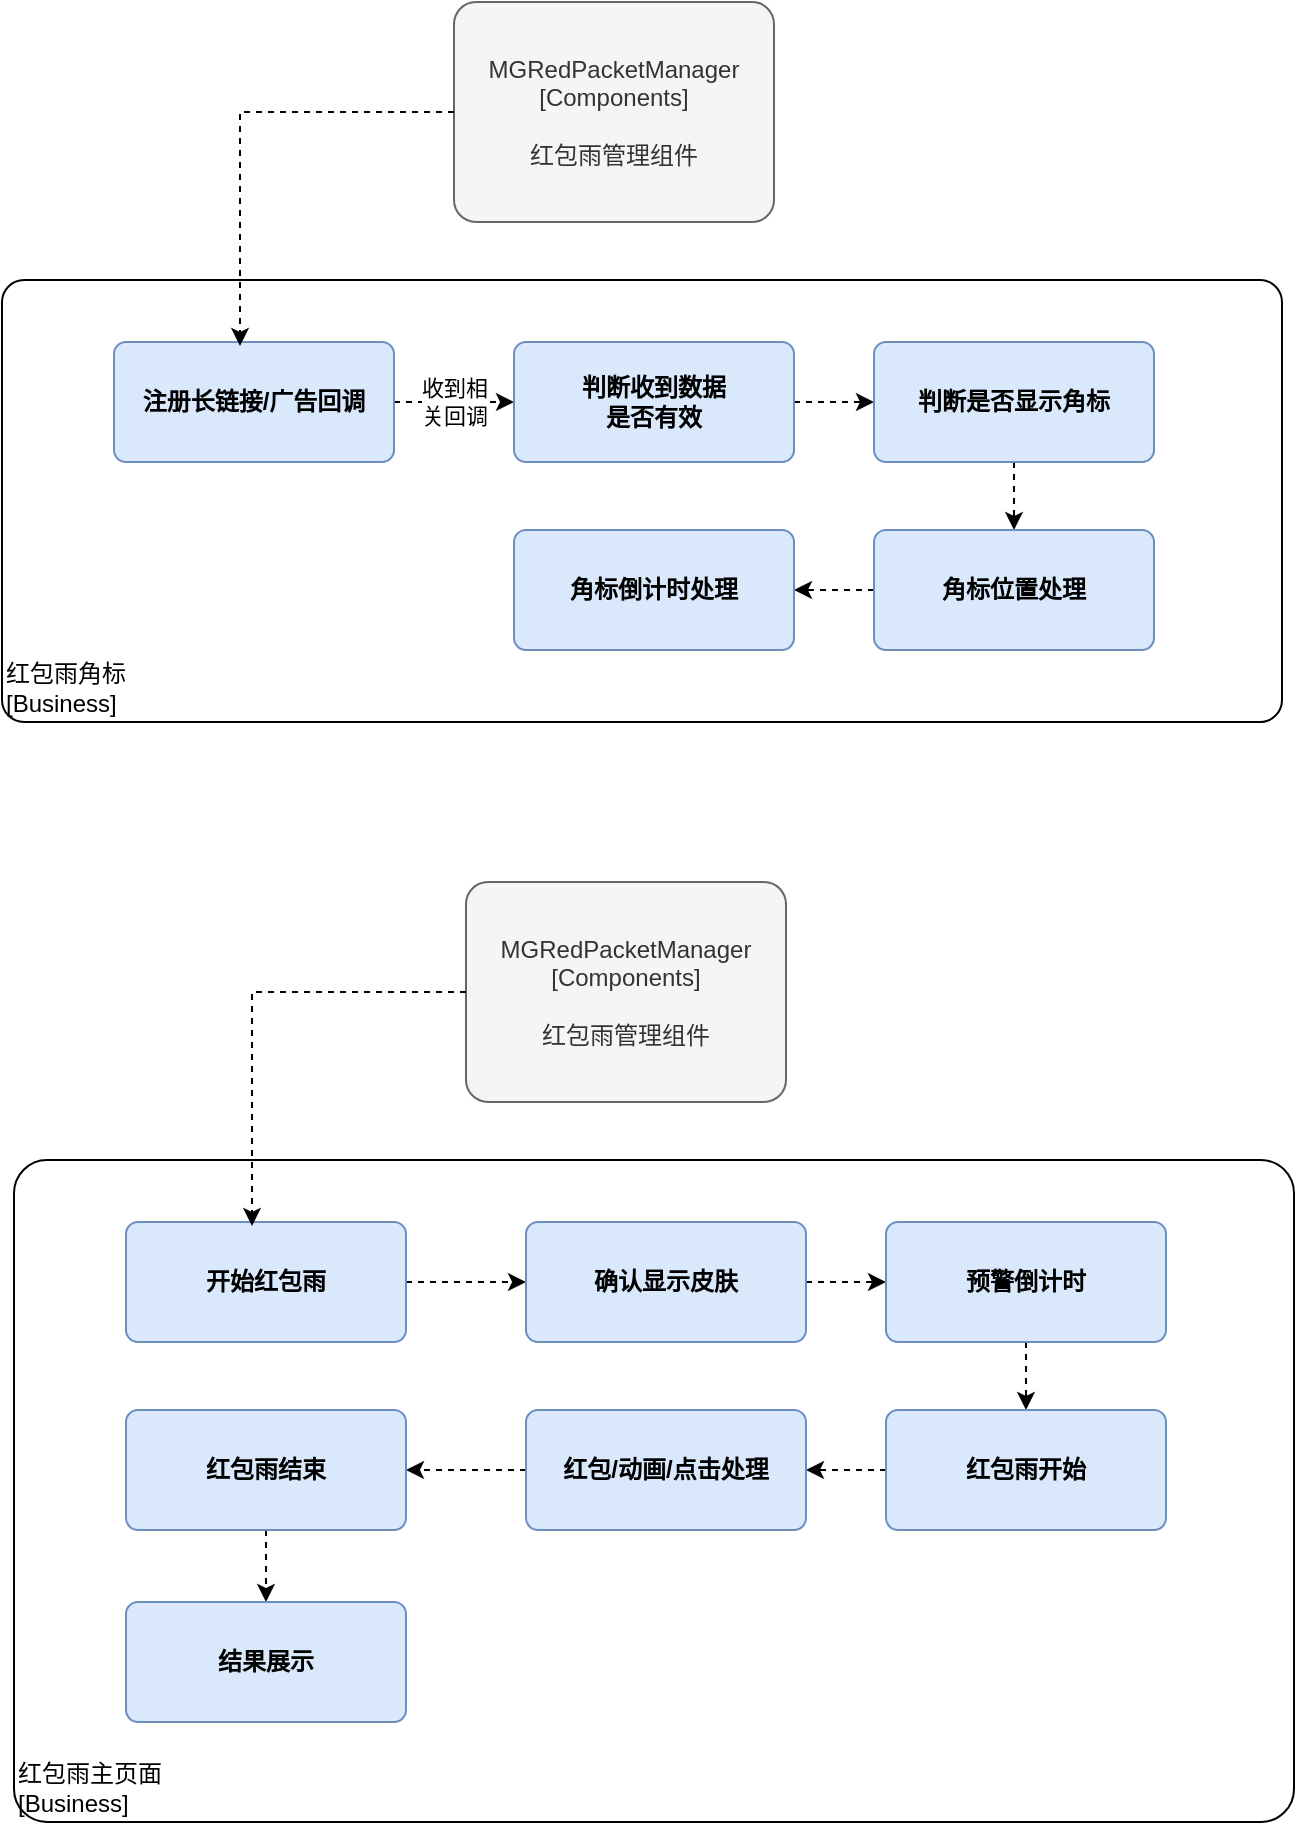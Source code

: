 <mxfile version="13.2.3" type="github">
  <diagram id="TZqHn7J16j0pEVmaMygz" name="Page-1">
    <mxGraphModel dx="1022" dy="-358" grid="1" gridSize="10" guides="1" tooltips="1" connect="1" arrows="1" fold="1" page="1" pageScale="1" pageWidth="827" pageHeight="1169" math="0" shadow="0">
      <root>
        <mxCell id="0" />
        <mxCell id="1" parent="0" />
        <mxCell id="nHZKjE-IO91c4YQ0--pk-1" value="MGRedPacketManager&lt;br&gt;&lt;div&gt;[Components&lt;span&gt;]&lt;/span&gt;&lt;/div&gt;&lt;br&gt;&lt;div&gt;红包雨管理组件&lt;/div&gt;" style="rounded=1;whiteSpace=wrap;html=1;labelBackgroundColor=none;fillColor=#f5f5f5;fontColor=#333333;align=center;arcSize=10;strokeColor=#666666;points=[[0.25,0,0],[0.5,0,0],[0.75,0,0],[1,0.25,0],[1,0.5,0],[1,0.75,0],[0.75,1,0],[0.5,1,0],[0.25,1,0],[0,0.75,0],[0,0.5,0],[0,0.25,0]];" vertex="1" parent="1">
          <mxGeometry x="317" y="1290" width="160" height="110.0" as="geometry" />
        </mxCell>
        <mxCell id="nHZKjE-IO91c4YQ0--pk-2" value="&lt;div style=&quot;text-align: left&quot;&gt;红包雨角标&lt;/div&gt;&lt;div style=&quot;text-align: left&quot;&gt;[Business]&lt;/div&gt;" style="rounded=1;whiteSpace=wrap;html=1;labelBackgroundColor=none;fillColor=#ffffff;fontColor=#000000;align=left;arcSize=5;strokeColor=#000000;verticalAlign=bottom;points=[[0.25,0,0],[0.5,0,0],[0.75,0,0],[1,0.25,0],[1,0.5,0],[1,0.75,0],[0.75,1,0],[0.5,1,0],[0.25,1,0],[0,0.75,0],[0,0.5,0],[0,0.25,0]];glass=0;" vertex="1" parent="1">
          <mxGeometry x="91" y="1429" width="640" height="221" as="geometry" />
        </mxCell>
        <mxCell id="nHZKjE-IO91c4YQ0--pk-3" value="收到相&lt;br&gt;关回调" style="edgeStyle=orthogonalEdgeStyle;rounded=0;orthogonalLoop=1;jettySize=auto;html=1;exitX=1;exitY=0.5;exitDx=0;exitDy=0;exitPerimeter=0;entryX=0;entryY=0.5;entryDx=0;entryDy=0;entryPerimeter=0;dashed=1;strokeColor=#000000;strokeWidth=1;" edge="1" parent="1" source="nHZKjE-IO91c4YQ0--pk-4" target="nHZKjE-IO91c4YQ0--pk-7">
          <mxGeometry relative="1" as="geometry" />
        </mxCell>
        <mxCell id="nHZKjE-IO91c4YQ0--pk-4" value="&lt;b&gt;注册长链接/广告回调&lt;br&gt;&lt;/b&gt;" style="rounded=1;whiteSpace=wrap;html=1;labelBackgroundColor=none;fillColor=#dae8fc;fontColor=#000000;align=center;arcSize=10;strokeColor=#6c8ebf;points=[[0.25,0,0],[0.5,0,0],[0.75,0,0],[1,0.25,0],[1,0.5,0],[1,0.75,0],[0.75,1,0],[0.5,1,0],[0.25,1,0],[0,0.75,0],[0,0.5,0],[0,0.25,0]];glass=0;" vertex="1" parent="1">
          <mxGeometry x="147" y="1460" width="140" height="60" as="geometry" />
        </mxCell>
        <mxCell id="nHZKjE-IO91c4YQ0--pk-5" value="&lt;div style=&quot;text-align: left&quot;&gt;&lt;div style=&quot;text-align: center&quot;&gt;&lt;br&gt;&lt;/div&gt;&lt;/div&gt;" style="edgeStyle=orthogonalEdgeStyle;rounded=0;html=1;jettySize=auto;orthogonalLoop=1;strokeColor=#000000;strokeWidth=1;fontColor=#000000;jumpStyle=none;dashed=1;exitX=0;exitY=0.5;exitDx=0;exitDy=0;exitPerimeter=0;entryX=0.45;entryY=0.033;entryDx=0;entryDy=0;entryPerimeter=0;" edge="1" parent="1" source="nHZKjE-IO91c4YQ0--pk-1" target="nHZKjE-IO91c4YQ0--pk-4">
          <mxGeometry width="200" relative="1" as="geometry">
            <mxPoint x="337" y="737.5" as="sourcePoint" />
            <mxPoint x="197" y="1065" as="targetPoint" />
          </mxGeometry>
        </mxCell>
        <mxCell id="nHZKjE-IO91c4YQ0--pk-6" style="edgeStyle=orthogonalEdgeStyle;rounded=0;orthogonalLoop=1;jettySize=auto;html=1;exitX=1;exitY=0.5;exitDx=0;exitDy=0;exitPerimeter=0;entryX=0;entryY=0.5;entryDx=0;entryDy=0;entryPerimeter=0;dashed=1;strokeColor=#000000;strokeWidth=1;" edge="1" parent="1" source="nHZKjE-IO91c4YQ0--pk-7" target="nHZKjE-IO91c4YQ0--pk-9">
          <mxGeometry relative="1" as="geometry" />
        </mxCell>
        <mxCell id="nHZKjE-IO91c4YQ0--pk-7" value="&lt;b&gt;判断收到数据&lt;br&gt;是否有效&lt;br&gt;&lt;/b&gt;" style="rounded=1;whiteSpace=wrap;html=1;labelBackgroundColor=none;fillColor=#dae8fc;fontColor=#000000;align=center;arcSize=10;strokeColor=#6c8ebf;points=[[0.25,0,0],[0.5,0,0],[0.75,0,0],[1,0.25,0],[1,0.5,0],[1,0.75,0],[0.75,1,0],[0.5,1,0],[0.25,1,0],[0,0.75,0],[0,0.5,0],[0,0.25,0]];glass=0;" vertex="1" parent="1">
          <mxGeometry x="347" y="1460" width="140" height="60" as="geometry" />
        </mxCell>
        <mxCell id="nHZKjE-IO91c4YQ0--pk-8" style="edgeStyle=orthogonalEdgeStyle;rounded=0;orthogonalLoop=1;jettySize=auto;html=1;exitX=0.5;exitY=1;exitDx=0;exitDy=0;exitPerimeter=0;entryX=0.5;entryY=0;entryDx=0;entryDy=0;entryPerimeter=0;dashed=1;strokeColor=#000000;strokeWidth=1;" edge="1" parent="1" source="nHZKjE-IO91c4YQ0--pk-9" target="nHZKjE-IO91c4YQ0--pk-11">
          <mxGeometry relative="1" as="geometry" />
        </mxCell>
        <mxCell id="nHZKjE-IO91c4YQ0--pk-9" value="&lt;b&gt;判断是否显示角标&lt;br&gt;&lt;/b&gt;" style="rounded=1;whiteSpace=wrap;html=1;labelBackgroundColor=none;fillColor=#dae8fc;fontColor=#000000;align=center;arcSize=10;strokeColor=#6c8ebf;points=[[0.25,0,0],[0.5,0,0],[0.75,0,0],[1,0.25,0],[1,0.5,0],[1,0.75,0],[0.75,1,0],[0.5,1,0],[0.25,1,0],[0,0.75,0],[0,0.5,0],[0,0.25,0]];glass=0;" vertex="1" parent="1">
          <mxGeometry x="527" y="1460" width="140" height="60" as="geometry" />
        </mxCell>
        <mxCell id="nHZKjE-IO91c4YQ0--pk-10" style="edgeStyle=orthogonalEdgeStyle;rounded=0;orthogonalLoop=1;jettySize=auto;html=1;exitX=0;exitY=0.5;exitDx=0;exitDy=0;exitPerimeter=0;dashed=1;strokeColor=#000000;strokeWidth=1;" edge="1" parent="1" source="nHZKjE-IO91c4YQ0--pk-11" target="nHZKjE-IO91c4YQ0--pk-12">
          <mxGeometry relative="1" as="geometry" />
        </mxCell>
        <mxCell id="nHZKjE-IO91c4YQ0--pk-11" value="&lt;b&gt;角标位置处理&lt;br&gt;&lt;/b&gt;" style="rounded=1;whiteSpace=wrap;html=1;labelBackgroundColor=none;fillColor=#dae8fc;fontColor=#000000;align=center;arcSize=10;strokeColor=#6c8ebf;points=[[0.25,0,0],[0.5,0,0],[0.75,0,0],[1,0.25,0],[1,0.5,0],[1,0.75,0],[0.75,1,0],[0.5,1,0],[0.25,1,0],[0,0.75,0],[0,0.5,0],[0,0.25,0]];glass=0;" vertex="1" parent="1">
          <mxGeometry x="527" y="1554" width="140" height="60" as="geometry" />
        </mxCell>
        <mxCell id="nHZKjE-IO91c4YQ0--pk-12" value="&lt;b&gt;角标倒计时处理&lt;br&gt;&lt;/b&gt;" style="rounded=1;whiteSpace=wrap;html=1;labelBackgroundColor=none;fillColor=#dae8fc;fontColor=#000000;align=center;arcSize=10;strokeColor=#6c8ebf;points=[[0.25,0,0],[0.5,0,0],[0.75,0,0],[1,0.25,0],[1,0.5,0],[1,0.75,0],[0.75,1,0],[0.5,1,0],[0.25,1,0],[0,0.75,0],[0,0.5,0],[0,0.25,0]];glass=0;" vertex="1" parent="1">
          <mxGeometry x="347" y="1554" width="140" height="60" as="geometry" />
        </mxCell>
        <mxCell id="nHZKjE-IO91c4YQ0--pk-13" value="MGRedPacketManager&lt;br&gt;&lt;div&gt;[Components&lt;span&gt;]&lt;/span&gt;&lt;/div&gt;&lt;br&gt;&lt;div&gt;红包雨管理组件&lt;/div&gt;" style="rounded=1;whiteSpace=wrap;html=1;labelBackgroundColor=none;fillColor=#f5f5f5;fontColor=#333333;align=center;arcSize=10;strokeColor=#666666;points=[[0.25,0,0],[0.5,0,0],[0.75,0,0],[1,0.25,0],[1,0.5,0],[1,0.75,0],[0.75,1,0],[0.5,1,0],[0.25,1,0],[0,0.75,0],[0,0.5,0],[0,0.25,0]];" vertex="1" parent="1">
          <mxGeometry x="323" y="1730" width="160" height="110.0" as="geometry" />
        </mxCell>
        <mxCell id="nHZKjE-IO91c4YQ0--pk-14" value="&lt;div style=&quot;text-align: left&quot;&gt;红包雨主页面&lt;/div&gt;&lt;div style=&quot;text-align: left&quot;&gt;[Business]&lt;/div&gt;" style="rounded=1;whiteSpace=wrap;html=1;labelBackgroundColor=none;fillColor=#ffffff;fontColor=#000000;align=left;arcSize=5;strokeColor=#000000;verticalAlign=bottom;points=[[0.25,0,0],[0.5,0,0],[0.75,0,0],[1,0.25,0],[1,0.5,0],[1,0.75,0],[0.75,1,0],[0.5,1,0],[0.25,1,0],[0,0.75,0],[0,0.5,0],[0,0.25,0]];glass=0;" vertex="1" parent="1">
          <mxGeometry x="97" y="1869" width="640" height="331" as="geometry" />
        </mxCell>
        <mxCell id="nHZKjE-IO91c4YQ0--pk-15" value="" style="edgeStyle=orthogonalEdgeStyle;rounded=0;orthogonalLoop=1;jettySize=auto;html=1;exitX=1;exitY=0.5;exitDx=0;exitDy=0;exitPerimeter=0;entryX=0;entryY=0.5;entryDx=0;entryDy=0;entryPerimeter=0;dashed=1;strokeColor=#000000;strokeWidth=1;" edge="1" parent="1" source="nHZKjE-IO91c4YQ0--pk-16" target="nHZKjE-IO91c4YQ0--pk-19">
          <mxGeometry relative="1" as="geometry" />
        </mxCell>
        <mxCell id="nHZKjE-IO91c4YQ0--pk-16" value="&lt;b&gt;开始红包雨&lt;br&gt;&lt;/b&gt;" style="rounded=1;whiteSpace=wrap;html=1;labelBackgroundColor=none;fillColor=#dae8fc;fontColor=#000000;align=center;arcSize=10;strokeColor=#6c8ebf;points=[[0.25,0,0],[0.5,0,0],[0.75,0,0],[1,0.25,0],[1,0.5,0],[1,0.75,0],[0.75,1,0],[0.5,1,0],[0.25,1,0],[0,0.75,0],[0,0.5,0],[0,0.25,0]];glass=0;" vertex="1" parent="1">
          <mxGeometry x="153" y="1900" width="140" height="60" as="geometry" />
        </mxCell>
        <mxCell id="nHZKjE-IO91c4YQ0--pk-17" value="&lt;div style=&quot;text-align: left&quot;&gt;&lt;div style=&quot;text-align: center&quot;&gt;&lt;br&gt;&lt;/div&gt;&lt;/div&gt;" style="edgeStyle=orthogonalEdgeStyle;rounded=0;html=1;jettySize=auto;orthogonalLoop=1;strokeColor=#000000;strokeWidth=1;fontColor=#000000;jumpStyle=none;dashed=1;exitX=0;exitY=0.5;exitDx=0;exitDy=0;exitPerimeter=0;entryX=0.45;entryY=0.033;entryDx=0;entryDy=0;entryPerimeter=0;" edge="1" parent="1" source="nHZKjE-IO91c4YQ0--pk-13" target="nHZKjE-IO91c4YQ0--pk-16">
          <mxGeometry width="200" relative="1" as="geometry">
            <mxPoint x="343" y="1177.5" as="sourcePoint" />
            <mxPoint x="203" y="1505" as="targetPoint" />
          </mxGeometry>
        </mxCell>
        <mxCell id="nHZKjE-IO91c4YQ0--pk-18" style="edgeStyle=orthogonalEdgeStyle;rounded=0;orthogonalLoop=1;jettySize=auto;html=1;exitX=1;exitY=0.5;exitDx=0;exitDy=0;exitPerimeter=0;entryX=0;entryY=0.5;entryDx=0;entryDy=0;entryPerimeter=0;dashed=1;strokeColor=#000000;strokeWidth=1;" edge="1" parent="1" source="nHZKjE-IO91c4YQ0--pk-19" target="nHZKjE-IO91c4YQ0--pk-21">
          <mxGeometry relative="1" as="geometry" />
        </mxCell>
        <mxCell id="nHZKjE-IO91c4YQ0--pk-19" value="&lt;b&gt;确认显示皮肤&lt;br&gt;&lt;/b&gt;" style="rounded=1;whiteSpace=wrap;html=1;labelBackgroundColor=none;fillColor=#dae8fc;fontColor=#000000;align=center;arcSize=10;strokeColor=#6c8ebf;points=[[0.25,0,0],[0.5,0,0],[0.75,0,0],[1,0.25,0],[1,0.5,0],[1,0.75,0],[0.75,1,0],[0.5,1,0],[0.25,1,0],[0,0.75,0],[0,0.5,0],[0,0.25,0]];glass=0;" vertex="1" parent="1">
          <mxGeometry x="353" y="1900" width="140" height="60" as="geometry" />
        </mxCell>
        <mxCell id="nHZKjE-IO91c4YQ0--pk-20" style="edgeStyle=orthogonalEdgeStyle;rounded=0;orthogonalLoop=1;jettySize=auto;html=1;exitX=0.5;exitY=1;exitDx=0;exitDy=0;exitPerimeter=0;entryX=0.5;entryY=0;entryDx=0;entryDy=0;entryPerimeter=0;dashed=1;strokeColor=#000000;strokeWidth=1;" edge="1" parent="1" source="nHZKjE-IO91c4YQ0--pk-21" target="nHZKjE-IO91c4YQ0--pk-23">
          <mxGeometry relative="1" as="geometry" />
        </mxCell>
        <mxCell id="nHZKjE-IO91c4YQ0--pk-21" value="&lt;b&gt;预警倒计时&lt;br&gt;&lt;/b&gt;" style="rounded=1;whiteSpace=wrap;html=1;labelBackgroundColor=none;fillColor=#dae8fc;fontColor=#000000;align=center;arcSize=10;strokeColor=#6c8ebf;points=[[0.25,0,0],[0.5,0,0],[0.75,0,0],[1,0.25,0],[1,0.5,0],[1,0.75,0],[0.75,1,0],[0.5,1,0],[0.25,1,0],[0,0.75,0],[0,0.5,0],[0,0.25,0]];glass=0;" vertex="1" parent="1">
          <mxGeometry x="533" y="1900" width="140" height="60" as="geometry" />
        </mxCell>
        <mxCell id="nHZKjE-IO91c4YQ0--pk-22" style="edgeStyle=orthogonalEdgeStyle;rounded=0;orthogonalLoop=1;jettySize=auto;html=1;exitX=0;exitY=0.5;exitDx=0;exitDy=0;exitPerimeter=0;dashed=1;strokeColor=#000000;strokeWidth=1;" edge="1" parent="1" source="nHZKjE-IO91c4YQ0--pk-23" target="nHZKjE-IO91c4YQ0--pk-25">
          <mxGeometry relative="1" as="geometry" />
        </mxCell>
        <mxCell id="nHZKjE-IO91c4YQ0--pk-23" value="&lt;b&gt;红包雨开始&lt;br&gt;&lt;/b&gt;" style="rounded=1;whiteSpace=wrap;html=1;labelBackgroundColor=none;fillColor=#dae8fc;fontColor=#000000;align=center;arcSize=10;strokeColor=#6c8ebf;points=[[0.25,0,0],[0.5,0,0],[0.75,0,0],[1,0.25,0],[1,0.5,0],[1,0.75,0],[0.75,1,0],[0.5,1,0],[0.25,1,0],[0,0.75,0],[0,0.5,0],[0,0.25,0]];glass=0;" vertex="1" parent="1">
          <mxGeometry x="533" y="1994" width="140" height="60" as="geometry" />
        </mxCell>
        <mxCell id="nHZKjE-IO91c4YQ0--pk-24" style="edgeStyle=orthogonalEdgeStyle;rounded=0;orthogonalLoop=1;jettySize=auto;html=1;exitX=0;exitY=0.5;exitDx=0;exitDy=0;exitPerimeter=0;entryX=1;entryY=0.5;entryDx=0;entryDy=0;entryPerimeter=0;dashed=1;strokeColor=#000000;strokeWidth=1;" edge="1" parent="1" source="nHZKjE-IO91c4YQ0--pk-25" target="nHZKjE-IO91c4YQ0--pk-27">
          <mxGeometry relative="1" as="geometry" />
        </mxCell>
        <mxCell id="nHZKjE-IO91c4YQ0--pk-25" value="&lt;b&gt;红包/动画/点击处理&lt;br&gt;&lt;/b&gt;" style="rounded=1;whiteSpace=wrap;html=1;labelBackgroundColor=none;fillColor=#dae8fc;fontColor=#000000;align=center;arcSize=10;strokeColor=#6c8ebf;points=[[0.25,0,0],[0.5,0,0],[0.75,0,0],[1,0.25,0],[1,0.5,0],[1,0.75,0],[0.75,1,0],[0.5,1,0],[0.25,1,0],[0,0.75,0],[0,0.5,0],[0,0.25,0]];glass=0;" vertex="1" parent="1">
          <mxGeometry x="353" y="1994" width="140" height="60" as="geometry" />
        </mxCell>
        <mxCell id="nHZKjE-IO91c4YQ0--pk-26" style="edgeStyle=orthogonalEdgeStyle;rounded=0;orthogonalLoop=1;jettySize=auto;html=1;exitX=0.5;exitY=1;exitDx=0;exitDy=0;exitPerimeter=0;entryX=0.5;entryY=0;entryDx=0;entryDy=0;entryPerimeter=0;dashed=1;strokeColor=#000000;strokeWidth=1;" edge="1" parent="1" source="nHZKjE-IO91c4YQ0--pk-27" target="nHZKjE-IO91c4YQ0--pk-28">
          <mxGeometry relative="1" as="geometry" />
        </mxCell>
        <mxCell id="nHZKjE-IO91c4YQ0--pk-27" value="&lt;b&gt;红包雨结束&lt;br&gt;&lt;/b&gt;" style="rounded=1;whiteSpace=wrap;html=1;labelBackgroundColor=none;fillColor=#dae8fc;fontColor=#000000;align=center;arcSize=10;strokeColor=#6c8ebf;points=[[0.25,0,0],[0.5,0,0],[0.75,0,0],[1,0.25,0],[1,0.5,0],[1,0.75,0],[0.75,1,0],[0.5,1,0],[0.25,1,0],[0,0.75,0],[0,0.5,0],[0,0.25,0]];glass=0;" vertex="1" parent="1">
          <mxGeometry x="153" y="1994" width="140" height="60" as="geometry" />
        </mxCell>
        <mxCell id="nHZKjE-IO91c4YQ0--pk-28" value="&lt;b&gt;结果展示&lt;br&gt;&lt;/b&gt;" style="rounded=1;whiteSpace=wrap;html=1;labelBackgroundColor=none;fillColor=#dae8fc;fontColor=#000000;align=center;arcSize=10;strokeColor=#6c8ebf;points=[[0.25,0,0],[0.5,0,0],[0.75,0,0],[1,0.25,0],[1,0.5,0],[1,0.75,0],[0.75,1,0],[0.5,1,0],[0.25,1,0],[0,0.75,0],[0,0.5,0],[0,0.25,0]];glass=0;" vertex="1" parent="1">
          <mxGeometry x="153" y="2090" width="140" height="60" as="geometry" />
        </mxCell>
      </root>
    </mxGraphModel>
  </diagram>
</mxfile>
